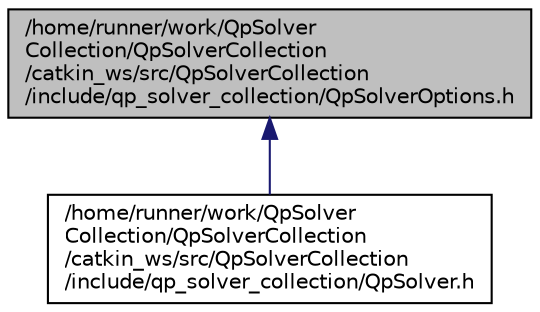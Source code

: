 digraph "/home/runner/work/QpSolverCollection/QpSolverCollection/catkin_ws/src/QpSolverCollection/include/qp_solver_collection/QpSolverOptions.h"
{
  edge [fontname="Helvetica",fontsize="10",labelfontname="Helvetica",labelfontsize="10"];
  node [fontname="Helvetica",fontsize="10",shape=record];
  Node1 [label="/home/runner/work/QpSolver\lCollection/QpSolverCollection\l/catkin_ws/src/QpSolverCollection\l/include/qp_solver_collection/QpSolverOptions.h",height=0.2,width=0.4,color="black", fillcolor="grey75", style="filled", fontcolor="black"];
  Node1 -> Node2 [dir="back",color="midnightblue",fontsize="10",style="solid",fontname="Helvetica"];
  Node2 [label="/home/runner/work/QpSolver\lCollection/QpSolverCollection\l/catkin_ws/src/QpSolverCollection\l/include/qp_solver_collection/QpSolver.h",height=0.2,width=0.4,color="black", fillcolor="white", style="filled",URL="$QpSolver_8h.html"];
}
